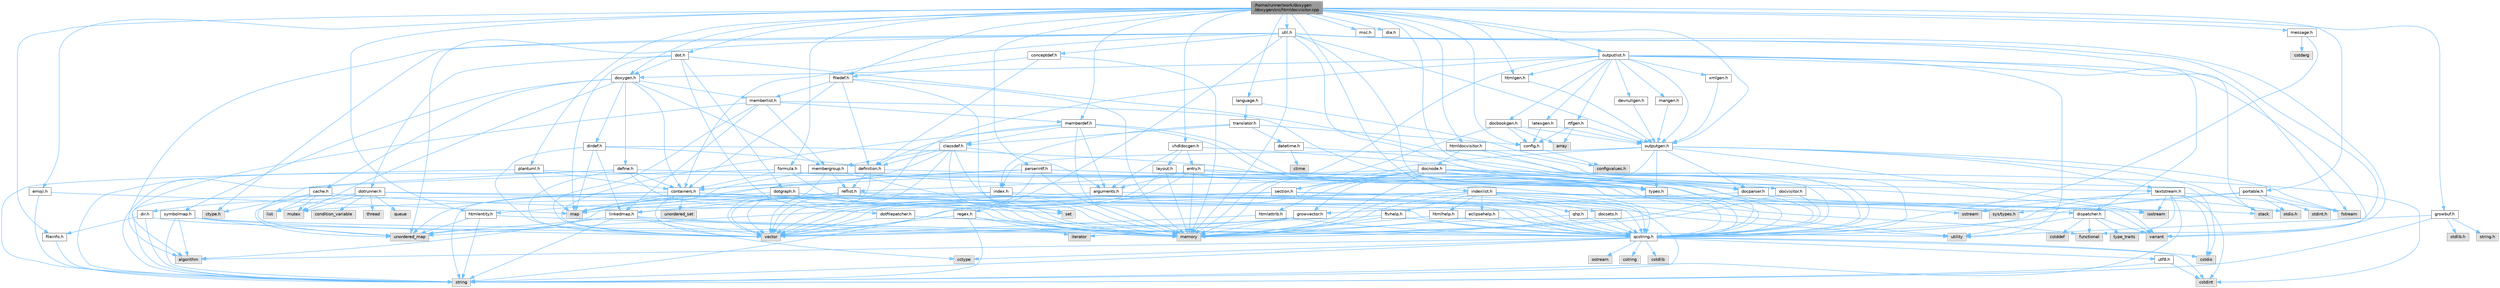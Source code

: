 digraph "/home/runner/work/doxygen/doxygen/src/htmldocvisitor.cpp"
{
 // INTERACTIVE_SVG=YES
 // LATEX_PDF_SIZE
  bgcolor="transparent";
  edge [fontname=Helvetica,fontsize=10,labelfontname=Helvetica,labelfontsize=10];
  node [fontname=Helvetica,fontsize=10,shape=box,height=0.2,width=0.4];
  Node1 [id="Node000001",label="/home/runner/work/doxygen\l/doxygen/src/htmldocvisitor.cpp",height=0.2,width=0.4,color="gray40", fillcolor="grey60", style="filled", fontcolor="black"];
  Node1 -> Node2 [id="edge1_Node000001_Node000002",color="steelblue1",style="solid"];
  Node2 [id="Node000002",label="htmldocvisitor.h",height=0.2,width=0.4,color="grey40", fillcolor="white", style="filled",URL="$d0/d71/htmldocvisitor_8h.html",tooltip=" "];
  Node2 -> Node3 [id="edge2_Node000002_Node000003",color="steelblue1",style="solid"];
  Node3 [id="Node000003",label="docvisitor.h",height=0.2,width=0.4,color="grey40", fillcolor="white", style="filled",URL="$d2/d3c/docvisitor_8h.html",tooltip=" "];
  Node3 -> Node4 [id="edge3_Node000003_Node000004",color="steelblue1",style="solid"];
  Node4 [id="Node000004",label="memory",height=0.2,width=0.4,color="grey60", fillcolor="#E0E0E0", style="filled"];
  Node3 -> Node5 [id="edge4_Node000003_Node000005",color="steelblue1",style="solid"];
  Node5 [id="Node000005",label="qcstring.h",height=0.2,width=0.4,color="grey40", fillcolor="white", style="filled",URL="$d7/d5c/qcstring_8h.html",tooltip=" "];
  Node5 -> Node6 [id="edge5_Node000005_Node000006",color="steelblue1",style="solid"];
  Node6 [id="Node000006",label="string",height=0.2,width=0.4,color="grey60", fillcolor="#E0E0E0", style="filled"];
  Node5 -> Node7 [id="edge6_Node000005_Node000007",color="steelblue1",style="solid"];
  Node7 [id="Node000007",label="algorithm",height=0.2,width=0.4,color="grey60", fillcolor="#E0E0E0", style="filled"];
  Node5 -> Node8 [id="edge7_Node000005_Node000008",color="steelblue1",style="solid"];
  Node8 [id="Node000008",label="cctype",height=0.2,width=0.4,color="grey60", fillcolor="#E0E0E0", style="filled"];
  Node5 -> Node9 [id="edge8_Node000005_Node000009",color="steelblue1",style="solid"];
  Node9 [id="Node000009",label="cstring",height=0.2,width=0.4,color="grey60", fillcolor="#E0E0E0", style="filled"];
  Node5 -> Node10 [id="edge9_Node000005_Node000010",color="steelblue1",style="solid"];
  Node10 [id="Node000010",label="cstdio",height=0.2,width=0.4,color="grey60", fillcolor="#E0E0E0", style="filled"];
  Node5 -> Node11 [id="edge10_Node000005_Node000011",color="steelblue1",style="solid"];
  Node11 [id="Node000011",label="cstdlib",height=0.2,width=0.4,color="grey60", fillcolor="#E0E0E0", style="filled"];
  Node5 -> Node12 [id="edge11_Node000005_Node000012",color="steelblue1",style="solid"];
  Node12 [id="Node000012",label="cstdint",height=0.2,width=0.4,color="grey60", fillcolor="#E0E0E0", style="filled"];
  Node5 -> Node13 [id="edge12_Node000005_Node000013",color="steelblue1",style="solid"];
  Node13 [id="Node000013",label="ostream",height=0.2,width=0.4,color="grey60", fillcolor="#E0E0E0", style="filled"];
  Node5 -> Node14 [id="edge13_Node000005_Node000014",color="steelblue1",style="solid"];
  Node14 [id="Node000014",label="utf8.h",height=0.2,width=0.4,color="grey40", fillcolor="white", style="filled",URL="$db/d7c/utf8_8h.html",tooltip="Various UTF8 related helper functions."];
  Node14 -> Node12 [id="edge14_Node000014_Node000012",color="steelblue1",style="solid"];
  Node14 -> Node6 [id="edge15_Node000014_Node000006",color="steelblue1",style="solid"];
  Node2 -> Node15 [id="edge16_Node000002_Node000015",color="steelblue1",style="solid"];
  Node15 [id="Node000015",label="docnode.h",height=0.2,width=0.4,color="grey40", fillcolor="white", style="filled",URL="$de/d2b/docnode_8h.html",tooltip=" "];
  Node15 -> Node10 [id="edge17_Node000015_Node000010",color="steelblue1",style="solid"];
  Node15 -> Node12 [id="edge18_Node000015_Node000012",color="steelblue1",style="solid"];
  Node15 -> Node16 [id="edge19_Node000015_Node000016",color="steelblue1",style="solid"];
  Node16 [id="Node000016",label="vector",height=0.2,width=0.4,color="grey60", fillcolor="#E0E0E0", style="filled"];
  Node15 -> Node4 [id="edge20_Node000015_Node000004",color="steelblue1",style="solid"];
  Node15 -> Node17 [id="edge21_Node000015_Node000017",color="steelblue1",style="solid"];
  Node17 [id="Node000017",label="variant",height=0.2,width=0.4,color="grey60", fillcolor="#E0E0E0", style="filled"];
  Node15 -> Node5 [id="edge22_Node000015_Node000005",color="steelblue1",style="solid"];
  Node15 -> Node3 [id="edge23_Node000015_Node000003",color="steelblue1",style="solid"];
  Node15 -> Node18 [id="edge24_Node000015_Node000018",color="steelblue1",style="solid"];
  Node18 [id="Node000018",label="docparser.h",height=0.2,width=0.4,color="grey40", fillcolor="white", style="filled",URL="$de/d9c/docparser_8h.html",tooltip=" "];
  Node18 -> Node19 [id="edge25_Node000018_Node000019",color="steelblue1",style="solid"];
  Node19 [id="Node000019",label="stdio.h",height=0.2,width=0.4,color="grey60", fillcolor="#E0E0E0", style="filled"];
  Node18 -> Node4 [id="edge26_Node000018_Node000004",color="steelblue1",style="solid"];
  Node18 -> Node5 [id="edge27_Node000018_Node000005",color="steelblue1",style="solid"];
  Node18 -> Node20 [id="edge28_Node000018_Node000020",color="steelblue1",style="solid"];
  Node20 [id="Node000020",label="growvector.h",height=0.2,width=0.4,color="grey40", fillcolor="white", style="filled",URL="$d7/d50/growvector_8h.html",tooltip=" "];
  Node20 -> Node16 [id="edge29_Node000020_Node000016",color="steelblue1",style="solid"];
  Node20 -> Node4 [id="edge30_Node000020_Node000004",color="steelblue1",style="solid"];
  Node20 -> Node21 [id="edge31_Node000020_Node000021",color="steelblue1",style="solid"];
  Node21 [id="Node000021",label="iterator",height=0.2,width=0.4,color="grey60", fillcolor="#E0E0E0", style="filled"];
  Node15 -> Node22 [id="edge32_Node000015_Node000022",color="steelblue1",style="solid"];
  Node22 [id="Node000022",label="htmlattrib.h",height=0.2,width=0.4,color="grey40", fillcolor="white", style="filled",URL="$d0/d73/htmlattrib_8h.html",tooltip=" "];
  Node22 -> Node16 [id="edge33_Node000022_Node000016",color="steelblue1",style="solid"];
  Node22 -> Node5 [id="edge34_Node000022_Node000005",color="steelblue1",style="solid"];
  Node15 -> Node23 [id="edge35_Node000015_Node000023",color="steelblue1",style="solid"];
  Node23 [id="Node000023",label="htmlentity.h",height=0.2,width=0.4,color="grey40", fillcolor="white", style="filled",URL="$db/dc6/htmlentity_8h.html",tooltip=" "];
  Node23 -> Node24 [id="edge36_Node000023_Node000024",color="steelblue1",style="solid"];
  Node24 [id="Node000024",label="unordered_map",height=0.2,width=0.4,color="grey60", fillcolor="#E0E0E0", style="filled"];
  Node23 -> Node6 [id="edge37_Node000023_Node000006",color="steelblue1",style="solid"];
  Node23 -> Node5 [id="edge38_Node000023_Node000005",color="steelblue1",style="solid"];
  Node15 -> Node20 [id="edge39_Node000015_Node000020",color="steelblue1",style="solid"];
  Node15 -> Node25 [id="edge40_Node000015_Node000025",color="steelblue1",style="solid"];
  Node25 [id="Node000025",label="section.h",height=0.2,width=0.4,color="grey40", fillcolor="white", style="filled",URL="$d1/d2a/section_8h.html",tooltip=" "];
  Node25 -> Node6 [id="edge41_Node000025_Node000006",color="steelblue1",style="solid"];
  Node25 -> Node24 [id="edge42_Node000025_Node000024",color="steelblue1",style="solid"];
  Node25 -> Node5 [id="edge43_Node000025_Node000005",color="steelblue1",style="solid"];
  Node25 -> Node26 [id="edge44_Node000025_Node000026",color="steelblue1",style="solid"];
  Node26 [id="Node000026",label="linkedmap.h",height=0.2,width=0.4,color="grey40", fillcolor="white", style="filled",URL="$da/de1/linkedmap_8h.html",tooltip=" "];
  Node26 -> Node24 [id="edge45_Node000026_Node000024",color="steelblue1",style="solid"];
  Node26 -> Node16 [id="edge46_Node000026_Node000016",color="steelblue1",style="solid"];
  Node26 -> Node4 [id="edge47_Node000026_Node000004",color="steelblue1",style="solid"];
  Node26 -> Node6 [id="edge48_Node000026_Node000006",color="steelblue1",style="solid"];
  Node26 -> Node7 [id="edge49_Node000026_Node000007",color="steelblue1",style="solid"];
  Node26 -> Node8 [id="edge50_Node000026_Node000008",color="steelblue1",style="solid"];
  Node26 -> Node5 [id="edge51_Node000026_Node000005",color="steelblue1",style="solid"];
  Node2 -> Node5 [id="edge52_Node000002_Node000005",color="steelblue1",style="solid"];
  Node1 -> Node18 [id="edge53_Node000001_Node000018",color="steelblue1",style="solid"];
  Node1 -> Node27 [id="edge54_Node000001_Node000027",color="steelblue1",style="solid"];
  Node27 [id="Node000027",label="language.h",height=0.2,width=0.4,color="grey40", fillcolor="white", style="filled",URL="$d8/dce/language_8h.html",tooltip=" "];
  Node27 -> Node28 [id="edge55_Node000027_Node000028",color="steelblue1",style="solid"];
  Node28 [id="Node000028",label="translator.h",height=0.2,width=0.4,color="grey40", fillcolor="white", style="filled",URL="$d9/df1/translator_8h.html",tooltip=" "];
  Node28 -> Node29 [id="edge56_Node000028_Node000029",color="steelblue1",style="solid"];
  Node29 [id="Node000029",label="classdef.h",height=0.2,width=0.4,color="grey40", fillcolor="white", style="filled",URL="$d1/da6/classdef_8h.html",tooltip=" "];
  Node29 -> Node4 [id="edge57_Node000029_Node000004",color="steelblue1",style="solid"];
  Node29 -> Node16 [id="edge58_Node000029_Node000016",color="steelblue1",style="solid"];
  Node29 -> Node30 [id="edge59_Node000029_Node000030",color="steelblue1",style="solid"];
  Node30 [id="Node000030",label="set",height=0.2,width=0.4,color="grey60", fillcolor="#E0E0E0", style="filled"];
  Node29 -> Node31 [id="edge60_Node000029_Node000031",color="steelblue1",style="solid"];
  Node31 [id="Node000031",label="containers.h",height=0.2,width=0.4,color="grey40", fillcolor="white", style="filled",URL="$d5/d75/containers_8h.html",tooltip=" "];
  Node31 -> Node16 [id="edge61_Node000031_Node000016",color="steelblue1",style="solid"];
  Node31 -> Node6 [id="edge62_Node000031_Node000006",color="steelblue1",style="solid"];
  Node31 -> Node30 [id="edge63_Node000031_Node000030",color="steelblue1",style="solid"];
  Node31 -> Node32 [id="edge64_Node000031_Node000032",color="steelblue1",style="solid"];
  Node32 [id="Node000032",label="map",height=0.2,width=0.4,color="grey60", fillcolor="#E0E0E0", style="filled"];
  Node31 -> Node33 [id="edge65_Node000031_Node000033",color="steelblue1",style="solid"];
  Node33 [id="Node000033",label="unordered_set",height=0.2,width=0.4,color="grey60", fillcolor="#E0E0E0", style="filled"];
  Node31 -> Node24 [id="edge66_Node000031_Node000024",color="steelblue1",style="solid"];
  Node31 -> Node34 [id="edge67_Node000031_Node000034",color="steelblue1",style="solid"];
  Node34 [id="Node000034",label="stack",height=0.2,width=0.4,color="grey60", fillcolor="#E0E0E0", style="filled"];
  Node29 -> Node35 [id="edge68_Node000029_Node000035",color="steelblue1",style="solid"];
  Node35 [id="Node000035",label="definition.h",height=0.2,width=0.4,color="grey40", fillcolor="white", style="filled",URL="$df/da1/definition_8h.html",tooltip=" "];
  Node35 -> Node16 [id="edge69_Node000035_Node000016",color="steelblue1",style="solid"];
  Node35 -> Node36 [id="edge70_Node000035_Node000036",color="steelblue1",style="solid"];
  Node36 [id="Node000036",label="types.h",height=0.2,width=0.4,color="grey40", fillcolor="white", style="filled",URL="$d9/d49/types_8h.html",tooltip="This file contains a number of basic enums and types."];
  Node36 -> Node5 [id="edge71_Node000036_Node000005",color="steelblue1",style="solid"];
  Node35 -> Node37 [id="edge72_Node000035_Node000037",color="steelblue1",style="solid"];
  Node37 [id="Node000037",label="reflist.h",height=0.2,width=0.4,color="grey40", fillcolor="white", style="filled",URL="$d1/d02/reflist_8h.html",tooltip=" "];
  Node37 -> Node16 [id="edge73_Node000037_Node000016",color="steelblue1",style="solid"];
  Node37 -> Node24 [id="edge74_Node000037_Node000024",color="steelblue1",style="solid"];
  Node37 -> Node4 [id="edge75_Node000037_Node000004",color="steelblue1",style="solid"];
  Node37 -> Node5 [id="edge76_Node000037_Node000005",color="steelblue1",style="solid"];
  Node37 -> Node26 [id="edge77_Node000037_Node000026",color="steelblue1",style="solid"];
  Node29 -> Node38 [id="edge78_Node000029_Node000038",color="steelblue1",style="solid"];
  Node38 [id="Node000038",label="arguments.h",height=0.2,width=0.4,color="grey40", fillcolor="white", style="filled",URL="$df/d9b/arguments_8h.html",tooltip=" "];
  Node38 -> Node16 [id="edge79_Node000038_Node000016",color="steelblue1",style="solid"];
  Node38 -> Node5 [id="edge80_Node000038_Node000005",color="steelblue1",style="solid"];
  Node29 -> Node39 [id="edge81_Node000029_Node000039",color="steelblue1",style="solid"];
  Node39 [id="Node000039",label="membergroup.h",height=0.2,width=0.4,color="grey40", fillcolor="white", style="filled",URL="$d9/d11/membergroup_8h.html",tooltip=" "];
  Node39 -> Node16 [id="edge82_Node000039_Node000016",color="steelblue1",style="solid"];
  Node39 -> Node32 [id="edge83_Node000039_Node000032",color="steelblue1",style="solid"];
  Node39 -> Node4 [id="edge84_Node000039_Node000004",color="steelblue1",style="solid"];
  Node39 -> Node36 [id="edge85_Node000039_Node000036",color="steelblue1",style="solid"];
  Node39 -> Node37 [id="edge86_Node000039_Node000037",color="steelblue1",style="solid"];
  Node28 -> Node40 [id="edge87_Node000028_Node000040",color="steelblue1",style="solid"];
  Node40 [id="Node000040",label="config.h",height=0.2,width=0.4,color="grey40", fillcolor="white", style="filled",URL="$db/d16/config_8h.html",tooltip=" "];
  Node40 -> Node41 [id="edge88_Node000040_Node000041",color="steelblue1",style="solid"];
  Node41 [id="Node000041",label="configvalues.h",height=0.2,width=0.4,color="grey60", fillcolor="#E0E0E0", style="filled"];
  Node28 -> Node42 [id="edge89_Node000028_Node000042",color="steelblue1",style="solid"];
  Node42 [id="Node000042",label="datetime.h",height=0.2,width=0.4,color="grey40", fillcolor="white", style="filled",URL="$de/d1b/datetime_8h.html",tooltip=" "];
  Node42 -> Node43 [id="edge90_Node000042_Node000043",color="steelblue1",style="solid"];
  Node43 [id="Node000043",label="ctime",height=0.2,width=0.4,color="grey60", fillcolor="#E0E0E0", style="filled"];
  Node42 -> Node5 [id="edge91_Node000042_Node000005",color="steelblue1",style="solid"];
  Node28 -> Node44 [id="edge92_Node000028_Node000044",color="steelblue1",style="solid"];
  Node44 [id="Node000044",label="index.h",height=0.2,width=0.4,color="grey40", fillcolor="white", style="filled",URL="$d1/db5/index_8h.html",tooltip=" "];
  Node44 -> Node4 [id="edge93_Node000044_Node000004",color="steelblue1",style="solid"];
  Node44 -> Node16 [id="edge94_Node000044_Node000016",color="steelblue1",style="solid"];
  Node44 -> Node32 [id="edge95_Node000044_Node000032",color="steelblue1",style="solid"];
  Node44 -> Node5 [id="edge96_Node000044_Node000005",color="steelblue1",style="solid"];
  Node27 -> Node41 [id="edge97_Node000027_Node000041",color="steelblue1",style="solid"];
  Node1 -> Node45 [id="edge98_Node000001_Node000045",color="steelblue1",style="solid"];
  Node45 [id="Node000045",label="doxygen.h",height=0.2,width=0.4,color="grey40", fillcolor="white", style="filled",URL="$d1/da1/doxygen_8h.html",tooltip=" "];
  Node45 -> Node46 [id="edge99_Node000045_Node000046",color="steelblue1",style="solid"];
  Node46 [id="Node000046",label="mutex",height=0.2,width=0.4,color="grey60", fillcolor="#E0E0E0", style="filled"];
  Node45 -> Node31 [id="edge100_Node000045_Node000031",color="steelblue1",style="solid"];
  Node45 -> Node39 [id="edge101_Node000045_Node000039",color="steelblue1",style="solid"];
  Node45 -> Node47 [id="edge102_Node000045_Node000047",color="steelblue1",style="solid"];
  Node47 [id="Node000047",label="dirdef.h",height=0.2,width=0.4,color="grey40", fillcolor="white", style="filled",URL="$d6/d15/dirdef_8h.html",tooltip=" "];
  Node47 -> Node16 [id="edge103_Node000047_Node000016",color="steelblue1",style="solid"];
  Node47 -> Node32 [id="edge104_Node000047_Node000032",color="steelblue1",style="solid"];
  Node47 -> Node5 [id="edge105_Node000047_Node000005",color="steelblue1",style="solid"];
  Node47 -> Node26 [id="edge106_Node000047_Node000026",color="steelblue1",style="solid"];
  Node47 -> Node35 [id="edge107_Node000047_Node000035",color="steelblue1",style="solid"];
  Node45 -> Node48 [id="edge108_Node000045_Node000048",color="steelblue1",style="solid"];
  Node48 [id="Node000048",label="memberlist.h",height=0.2,width=0.4,color="grey40", fillcolor="white", style="filled",URL="$dd/d78/memberlist_8h.html",tooltip=" "];
  Node48 -> Node16 [id="edge109_Node000048_Node000016",color="steelblue1",style="solid"];
  Node48 -> Node7 [id="edge110_Node000048_Node000007",color="steelblue1",style="solid"];
  Node48 -> Node49 [id="edge111_Node000048_Node000049",color="steelblue1",style="solid"];
  Node49 [id="Node000049",label="memberdef.h",height=0.2,width=0.4,color="grey40", fillcolor="white", style="filled",URL="$d4/d46/memberdef_8h.html",tooltip=" "];
  Node49 -> Node16 [id="edge112_Node000049_Node000016",color="steelblue1",style="solid"];
  Node49 -> Node4 [id="edge113_Node000049_Node000004",color="steelblue1",style="solid"];
  Node49 -> Node50 [id="edge114_Node000049_Node000050",color="steelblue1",style="solid"];
  Node50 [id="Node000050",label="sys/types.h",height=0.2,width=0.4,color="grey60", fillcolor="#E0E0E0", style="filled"];
  Node49 -> Node36 [id="edge115_Node000049_Node000036",color="steelblue1",style="solid"];
  Node49 -> Node35 [id="edge116_Node000049_Node000035",color="steelblue1",style="solid"];
  Node49 -> Node38 [id="edge117_Node000049_Node000038",color="steelblue1",style="solid"];
  Node49 -> Node29 [id="edge118_Node000049_Node000029",color="steelblue1",style="solid"];
  Node48 -> Node26 [id="edge119_Node000048_Node000026",color="steelblue1",style="solid"];
  Node48 -> Node36 [id="edge120_Node000048_Node000036",color="steelblue1",style="solid"];
  Node48 -> Node39 [id="edge121_Node000048_Node000039",color="steelblue1",style="solid"];
  Node45 -> Node51 [id="edge122_Node000045_Node000051",color="steelblue1",style="solid"];
  Node51 [id="Node000051",label="define.h",height=0.2,width=0.4,color="grey40", fillcolor="white", style="filled",URL="$df/d67/define_8h.html",tooltip=" "];
  Node51 -> Node16 [id="edge123_Node000051_Node000016",color="steelblue1",style="solid"];
  Node51 -> Node4 [id="edge124_Node000051_Node000004",color="steelblue1",style="solid"];
  Node51 -> Node6 [id="edge125_Node000051_Node000006",color="steelblue1",style="solid"];
  Node51 -> Node24 [id="edge126_Node000051_Node000024",color="steelblue1",style="solid"];
  Node51 -> Node5 [id="edge127_Node000051_Node000005",color="steelblue1",style="solid"];
  Node51 -> Node31 [id="edge128_Node000051_Node000031",color="steelblue1",style="solid"];
  Node45 -> Node52 [id="edge129_Node000045_Node000052",color="steelblue1",style="solid"];
  Node52 [id="Node000052",label="cache.h",height=0.2,width=0.4,color="grey40", fillcolor="white", style="filled",URL="$d3/d26/cache_8h.html",tooltip=" "];
  Node52 -> Node53 [id="edge130_Node000052_Node000053",color="steelblue1",style="solid"];
  Node53 [id="Node000053",label="list",height=0.2,width=0.4,color="grey60", fillcolor="#E0E0E0", style="filled"];
  Node52 -> Node24 [id="edge131_Node000052_Node000024",color="steelblue1",style="solid"];
  Node52 -> Node46 [id="edge132_Node000052_Node000046",color="steelblue1",style="solid"];
  Node52 -> Node54 [id="edge133_Node000052_Node000054",color="steelblue1",style="solid"];
  Node54 [id="Node000054",label="utility",height=0.2,width=0.4,color="grey60", fillcolor="#E0E0E0", style="filled"];
  Node52 -> Node55 [id="edge134_Node000052_Node000055",color="steelblue1",style="solid"];
  Node55 [id="Node000055",label="ctype.h",height=0.2,width=0.4,color="grey60", fillcolor="#E0E0E0", style="filled"];
  Node45 -> Node56 [id="edge135_Node000045_Node000056",color="steelblue1",style="solid"];
  Node56 [id="Node000056",label="symbolmap.h",height=0.2,width=0.4,color="grey40", fillcolor="white", style="filled",URL="$d7/ddd/symbolmap_8h.html",tooltip=" "];
  Node56 -> Node7 [id="edge136_Node000056_Node000007",color="steelblue1",style="solid"];
  Node56 -> Node24 [id="edge137_Node000056_Node000024",color="steelblue1",style="solid"];
  Node56 -> Node16 [id="edge138_Node000056_Node000016",color="steelblue1",style="solid"];
  Node56 -> Node6 [id="edge139_Node000056_Node000006",color="steelblue1",style="solid"];
  Node56 -> Node54 [id="edge140_Node000056_Node000054",color="steelblue1",style="solid"];
  Node1 -> Node57 [id="edge141_Node000001_Node000057",color="steelblue1",style="solid"];
  Node57 [id="Node000057",label="outputgen.h",height=0.2,width=0.4,color="grey40", fillcolor="white", style="filled",URL="$df/d06/outputgen_8h.html",tooltip=" "];
  Node57 -> Node4 [id="edge142_Node000057_Node000004",color="steelblue1",style="solid"];
  Node57 -> Node34 [id="edge143_Node000057_Node000034",color="steelblue1",style="solid"];
  Node57 -> Node58 [id="edge144_Node000057_Node000058",color="steelblue1",style="solid"];
  Node58 [id="Node000058",label="iostream",height=0.2,width=0.4,color="grey60", fillcolor="#E0E0E0", style="filled"];
  Node57 -> Node59 [id="edge145_Node000057_Node000059",color="steelblue1",style="solid"];
  Node59 [id="Node000059",label="fstream",height=0.2,width=0.4,color="grey60", fillcolor="#E0E0E0", style="filled"];
  Node57 -> Node36 [id="edge146_Node000057_Node000036",color="steelblue1",style="solid"];
  Node57 -> Node44 [id="edge147_Node000057_Node000044",color="steelblue1",style="solid"];
  Node57 -> Node25 [id="edge148_Node000057_Node000025",color="steelblue1",style="solid"];
  Node57 -> Node60 [id="edge149_Node000057_Node000060",color="steelblue1",style="solid"];
  Node60 [id="Node000060",label="textstream.h",height=0.2,width=0.4,color="grey40", fillcolor="white", style="filled",URL="$d4/d7d/textstream_8h.html",tooltip=" "];
  Node60 -> Node6 [id="edge150_Node000060_Node000006",color="steelblue1",style="solid"];
  Node60 -> Node58 [id="edge151_Node000060_Node000058",color="steelblue1",style="solid"];
  Node60 -> Node61 [id="edge152_Node000060_Node000061",color="steelblue1",style="solid"];
  Node61 [id="Node000061",label="sstream",height=0.2,width=0.4,color="grey60", fillcolor="#E0E0E0", style="filled"];
  Node60 -> Node12 [id="edge153_Node000060_Node000012",color="steelblue1",style="solid"];
  Node60 -> Node10 [id="edge154_Node000060_Node000010",color="steelblue1",style="solid"];
  Node60 -> Node59 [id="edge155_Node000060_Node000059",color="steelblue1",style="solid"];
  Node60 -> Node62 [id="edge156_Node000060_Node000062",color="steelblue1",style="solid"];
  Node62 [id="Node000062",label="type_traits",height=0.2,width=0.4,color="grey60", fillcolor="#E0E0E0", style="filled"];
  Node60 -> Node5 [id="edge157_Node000060_Node000005",color="steelblue1",style="solid"];
  Node57 -> Node18 [id="edge158_Node000057_Node000018",color="steelblue1",style="solid"];
  Node1 -> Node63 [id="edge159_Node000001_Node000063",color="steelblue1",style="solid"];
  Node63 [id="Node000063",label="outputlist.h",height=0.2,width=0.4,color="grey40", fillcolor="white", style="filled",URL="$d2/db9/outputlist_8h.html",tooltip=" "];
  Node63 -> Node54 [id="edge160_Node000063_Node000054",color="steelblue1",style="solid"];
  Node63 -> Node16 [id="edge161_Node000063_Node000016",color="steelblue1",style="solid"];
  Node63 -> Node4 [id="edge162_Node000063_Node000004",color="steelblue1",style="solid"];
  Node63 -> Node17 [id="edge163_Node000063_Node000017",color="steelblue1",style="solid"];
  Node63 -> Node34 [id="edge164_Node000063_Node000034",color="steelblue1",style="solid"];
  Node63 -> Node57 [id="edge165_Node000063_Node000057",color="steelblue1",style="solid"];
  Node63 -> Node45 [id="edge166_Node000063_Node000045",color="steelblue1",style="solid"];
  Node63 -> Node64 [id="edge167_Node000063_Node000064",color="steelblue1",style="solid"];
  Node64 [id="Node000064",label="dispatcher.h",height=0.2,width=0.4,color="grey40", fillcolor="white", style="filled",URL="$da/d73/dispatcher_8h.html",tooltip=" "];
  Node64 -> Node65 [id="edge168_Node000064_Node000065",color="steelblue1",style="solid"];
  Node65 [id="Node000065",label="cstddef",height=0.2,width=0.4,color="grey60", fillcolor="#E0E0E0", style="filled"];
  Node64 -> Node54 [id="edge169_Node000064_Node000054",color="steelblue1",style="solid"];
  Node64 -> Node66 [id="edge170_Node000064_Node000066",color="steelblue1",style="solid"];
  Node66 [id="Node000066",label="functional",height=0.2,width=0.4,color="grey60", fillcolor="#E0E0E0", style="filled"];
  Node64 -> Node17 [id="edge171_Node000064_Node000017",color="steelblue1",style="solid"];
  Node64 -> Node62 [id="edge172_Node000064_Node000062",color="steelblue1",style="solid"];
  Node63 -> Node67 [id="edge173_Node000063_Node000067",color="steelblue1",style="solid"];
  Node67 [id="Node000067",label="htmlgen.h",height=0.2,width=0.4,color="grey40", fillcolor="white", style="filled",URL="$d8/d56/htmlgen_8h.html",tooltip=" "];
  Node67 -> Node57 [id="edge174_Node000067_Node000057",color="steelblue1",style="solid"];
  Node63 -> Node68 [id="edge175_Node000063_Node000068",color="steelblue1",style="solid"];
  Node68 [id="Node000068",label="latexgen.h",height=0.2,width=0.4,color="grey40", fillcolor="white", style="filled",URL="$d6/d9c/latexgen_8h.html",tooltip=" "];
  Node68 -> Node40 [id="edge176_Node000068_Node000040",color="steelblue1",style="solid"];
  Node68 -> Node57 [id="edge177_Node000068_Node000057",color="steelblue1",style="solid"];
  Node63 -> Node69 [id="edge178_Node000063_Node000069",color="steelblue1",style="solid"];
  Node69 [id="Node000069",label="rtfgen.h",height=0.2,width=0.4,color="grey40", fillcolor="white", style="filled",URL="$d4/daa/rtfgen_8h.html",tooltip=" "];
  Node69 -> Node70 [id="edge179_Node000069_Node000070",color="steelblue1",style="solid"];
  Node70 [id="Node000070",label="array",height=0.2,width=0.4,color="grey60", fillcolor="#E0E0E0", style="filled"];
  Node69 -> Node40 [id="edge180_Node000069_Node000040",color="steelblue1",style="solid"];
  Node69 -> Node57 [id="edge181_Node000069_Node000057",color="steelblue1",style="solid"];
  Node63 -> Node71 [id="edge182_Node000063_Node000071",color="steelblue1",style="solid"];
  Node71 [id="Node000071",label="mangen.h",height=0.2,width=0.4,color="grey40", fillcolor="white", style="filled",URL="$da/dc0/mangen_8h.html",tooltip=" "];
  Node71 -> Node57 [id="edge183_Node000071_Node000057",color="steelblue1",style="solid"];
  Node63 -> Node72 [id="edge184_Node000063_Node000072",color="steelblue1",style="solid"];
  Node72 [id="Node000072",label="docbookgen.h",height=0.2,width=0.4,color="grey40", fillcolor="white", style="filled",URL="$de/dea/docbookgen_8h.html",tooltip=" "];
  Node72 -> Node4 [id="edge185_Node000072_Node000004",color="steelblue1",style="solid"];
  Node72 -> Node70 [id="edge186_Node000072_Node000070",color="steelblue1",style="solid"];
  Node72 -> Node40 [id="edge187_Node000072_Node000040",color="steelblue1",style="solid"];
  Node72 -> Node57 [id="edge188_Node000072_Node000057",color="steelblue1",style="solid"];
  Node63 -> Node73 [id="edge189_Node000063_Node000073",color="steelblue1",style="solid"];
  Node73 [id="Node000073",label="xmlgen.h",height=0.2,width=0.4,color="grey40", fillcolor="white", style="filled",URL="$d9/d67/xmlgen_8h.html",tooltip=" "];
  Node73 -> Node57 [id="edge190_Node000073_Node000057",color="steelblue1",style="solid"];
  Node63 -> Node74 [id="edge191_Node000063_Node000074",color="steelblue1",style="solid"];
  Node74 [id="Node000074",label="devnullgen.h",height=0.2,width=0.4,color="grey40", fillcolor="white", style="filled",URL="$d8/de5/devnullgen_8h.html",tooltip=" "];
  Node74 -> Node57 [id="edge192_Node000074_Node000057",color="steelblue1",style="solid"];
  Node1 -> Node75 [id="edge193_Node000001_Node000075",color="steelblue1",style="solid"];
  Node75 [id="Node000075",label="dot.h",height=0.2,width=0.4,color="grey40", fillcolor="white", style="filled",URL="$d6/d4a/dot_8h.html",tooltip=" "];
  Node75 -> Node32 [id="edge194_Node000075_Node000032",color="steelblue1",style="solid"];
  Node75 -> Node5 [id="edge195_Node000075_Node000005",color="steelblue1",style="solid"];
  Node75 -> Node76 [id="edge196_Node000075_Node000076",color="steelblue1",style="solid"];
  Node76 [id="Node000076",label="dotgraph.h",height=0.2,width=0.4,color="grey40", fillcolor="white", style="filled",URL="$d0/daa/dotgraph_8h.html",tooltip=" "];
  Node76 -> Node58 [id="edge197_Node000076_Node000058",color="steelblue1",style="solid"];
  Node76 -> Node32 [id="edge198_Node000076_Node000032",color="steelblue1",style="solid"];
  Node76 -> Node5 [id="edge199_Node000076_Node000005",color="steelblue1",style="solid"];
  Node76 -> Node77 [id="edge200_Node000076_Node000077",color="steelblue1",style="solid"];
  Node77 [id="Node000077",label="dir.h",height=0.2,width=0.4,color="grey40", fillcolor="white", style="filled",URL="$df/d9c/dir_8h.html",tooltip=" "];
  Node77 -> Node6 [id="edge201_Node000077_Node000006",color="steelblue1",style="solid"];
  Node77 -> Node4 [id="edge202_Node000077_Node000004",color="steelblue1",style="solid"];
  Node77 -> Node78 [id="edge203_Node000077_Node000078",color="steelblue1",style="solid"];
  Node78 [id="Node000078",label="fileinfo.h",height=0.2,width=0.4,color="grey40", fillcolor="white", style="filled",URL="$df/d45/fileinfo_8h.html",tooltip=" "];
  Node78 -> Node6 [id="edge204_Node000078_Node000006",color="steelblue1",style="solid"];
  Node75 -> Node79 [id="edge205_Node000075_Node000079",color="steelblue1",style="solid"];
  Node79 [id="Node000079",label="dotfilepatcher.h",height=0.2,width=0.4,color="grey40", fillcolor="white", style="filled",URL="$d3/d38/dotfilepatcher_8h.html",tooltip=" "];
  Node79 -> Node16 [id="edge206_Node000079_Node000016",color="steelblue1",style="solid"];
  Node79 -> Node5 [id="edge207_Node000079_Node000005",color="steelblue1",style="solid"];
  Node75 -> Node80 [id="edge208_Node000075_Node000080",color="steelblue1",style="solid"];
  Node80 [id="Node000080",label="dotrunner.h",height=0.2,width=0.4,color="grey40", fillcolor="white", style="filled",URL="$d2/dd1/dotrunner_8h.html",tooltip=" "];
  Node80 -> Node6 [id="edge209_Node000080_Node000006",color="steelblue1",style="solid"];
  Node80 -> Node81 [id="edge210_Node000080_Node000081",color="steelblue1",style="solid"];
  Node81 [id="Node000081",label="thread",height=0.2,width=0.4,color="grey60", fillcolor="#E0E0E0", style="filled"];
  Node80 -> Node53 [id="edge211_Node000080_Node000053",color="steelblue1",style="solid"];
  Node80 -> Node82 [id="edge212_Node000080_Node000082",color="steelblue1",style="solid"];
  Node82 [id="Node000082",label="queue",height=0.2,width=0.4,color="grey60", fillcolor="#E0E0E0", style="filled"];
  Node80 -> Node46 [id="edge213_Node000080_Node000046",color="steelblue1",style="solid"];
  Node80 -> Node83 [id="edge214_Node000080_Node000083",color="steelblue1",style="solid"];
  Node83 [id="Node000083",label="condition_variable",height=0.2,width=0.4,color="grey60", fillcolor="#E0E0E0", style="filled"];
  Node80 -> Node4 [id="edge215_Node000080_Node000004",color="steelblue1",style="solid"];
  Node80 -> Node5 [id="edge216_Node000080_Node000005",color="steelblue1",style="solid"];
  Node75 -> Node45 [id="edge217_Node000075_Node000045",color="steelblue1",style="solid"];
  Node1 -> Node84 [id="edge218_Node000001_Node000084",color="steelblue1",style="solid"];
  Node84 [id="Node000084",label="message.h",height=0.2,width=0.4,color="grey40", fillcolor="white", style="filled",URL="$d2/d0d/message_8h.html",tooltip=" "];
  Node84 -> Node85 [id="edge219_Node000084_Node000085",color="steelblue1",style="solid"];
  Node85 [id="Node000085",label="cstdarg",height=0.2,width=0.4,color="grey60", fillcolor="#E0E0E0", style="filled"];
  Node84 -> Node5 [id="edge220_Node000084_Node000005",color="steelblue1",style="solid"];
  Node1 -> Node40 [id="edge221_Node000001_Node000040",color="steelblue1",style="solid"];
  Node1 -> Node67 [id="edge222_Node000001_Node000067",color="steelblue1",style="solid"];
  Node1 -> Node86 [id="edge223_Node000001_Node000086",color="steelblue1",style="solid"];
  Node86 [id="Node000086",label="parserintf.h",height=0.2,width=0.4,color="grey40", fillcolor="white", style="filled",URL="$da/d55/parserintf_8h.html",tooltip=" "];
  Node86 -> Node66 [id="edge224_Node000086_Node000066",color="steelblue1",style="solid"];
  Node86 -> Node4 [id="edge225_Node000086_Node000004",color="steelblue1",style="solid"];
  Node86 -> Node32 [id="edge226_Node000086_Node000032",color="steelblue1",style="solid"];
  Node86 -> Node6 [id="edge227_Node000086_Node000006",color="steelblue1",style="solid"];
  Node86 -> Node36 [id="edge228_Node000086_Node000036",color="steelblue1",style="solid"];
  Node86 -> Node31 [id="edge229_Node000086_Node000031",color="steelblue1",style="solid"];
  Node1 -> Node87 [id="edge230_Node000001_Node000087",color="steelblue1",style="solid"];
  Node87 [id="Node000087",label="msc.h",height=0.2,width=0.4,color="grey40", fillcolor="white", style="filled",URL="$dc/d66/msc_8h.html",tooltip=" "];
  Node1 -> Node88 [id="edge231_Node000001_Node000088",color="steelblue1",style="solid"];
  Node88 [id="Node000088",label="dia.h",height=0.2,width=0.4,color="grey40", fillcolor="white", style="filled",URL="$da/d49/dia_8h.html",tooltip=" "];
  Node1 -> Node89 [id="edge232_Node000001_Node000089",color="steelblue1",style="solid"];
  Node89 [id="Node000089",label="util.h",height=0.2,width=0.4,color="grey40", fillcolor="white", style="filled",URL="$d8/d3c/util_8h.html",tooltip="A bunch of utility functions."];
  Node89 -> Node4 [id="edge233_Node000089_Node000004",color="steelblue1",style="solid"];
  Node89 -> Node24 [id="edge234_Node000089_Node000024",color="steelblue1",style="solid"];
  Node89 -> Node7 [id="edge235_Node000089_Node000007",color="steelblue1",style="solid"];
  Node89 -> Node66 [id="edge236_Node000089_Node000066",color="steelblue1",style="solid"];
  Node89 -> Node59 [id="edge237_Node000089_Node000059",color="steelblue1",style="solid"];
  Node89 -> Node17 [id="edge238_Node000089_Node000017",color="steelblue1",style="solid"];
  Node89 -> Node55 [id="edge239_Node000089_Node000055",color="steelblue1",style="solid"];
  Node89 -> Node36 [id="edge240_Node000089_Node000036",color="steelblue1",style="solid"];
  Node89 -> Node18 [id="edge241_Node000089_Node000018",color="steelblue1",style="solid"];
  Node89 -> Node31 [id="edge242_Node000089_Node000031",color="steelblue1",style="solid"];
  Node89 -> Node57 [id="edge243_Node000089_Node000057",color="steelblue1",style="solid"];
  Node89 -> Node90 [id="edge244_Node000089_Node000090",color="steelblue1",style="solid"];
  Node90 [id="Node000090",label="regex.h",height=0.2,width=0.4,color="grey40", fillcolor="white", style="filled",URL="$d1/d21/regex_8h.html",tooltip=" "];
  Node90 -> Node4 [id="edge245_Node000090_Node000004",color="steelblue1",style="solid"];
  Node90 -> Node6 [id="edge246_Node000090_Node000006",color="steelblue1",style="solid"];
  Node90 -> Node16 [id="edge247_Node000090_Node000016",color="steelblue1",style="solid"];
  Node90 -> Node21 [id="edge248_Node000090_Node000021",color="steelblue1",style="solid"];
  Node89 -> Node91 [id="edge249_Node000089_Node000091",color="steelblue1",style="solid"];
  Node91 [id="Node000091",label="conceptdef.h",height=0.2,width=0.4,color="grey40", fillcolor="white", style="filled",URL="$da/df1/conceptdef_8h.html",tooltip=" "];
  Node91 -> Node4 [id="edge250_Node000091_Node000004",color="steelblue1",style="solid"];
  Node91 -> Node35 [id="edge251_Node000091_Node000035",color="steelblue1",style="solid"];
  Node91 -> Node92 [id="edge252_Node000091_Node000092",color="steelblue1",style="solid"];
  Node92 [id="Node000092",label="filedef.h",height=0.2,width=0.4,color="grey40", fillcolor="white", style="filled",URL="$d4/d3a/filedef_8h.html",tooltip=" "];
  Node92 -> Node4 [id="edge253_Node000092_Node000004",color="steelblue1",style="solid"];
  Node92 -> Node30 [id="edge254_Node000092_Node000030",color="steelblue1",style="solid"];
  Node92 -> Node35 [id="edge255_Node000092_Node000035",color="steelblue1",style="solid"];
  Node92 -> Node48 [id="edge256_Node000092_Node000048",color="steelblue1",style="solid"];
  Node92 -> Node31 [id="edge257_Node000092_Node000031",color="steelblue1",style="solid"];
  Node1 -> Node93 [id="edge258_Node000001_Node000093",color="steelblue1",style="solid"];
  Node93 [id="Node000093",label="vhdldocgen.h",height=0.2,width=0.4,color="grey40", fillcolor="white", style="filled",URL="$dd/dec/vhdldocgen_8h.html",tooltip=" "];
  Node93 -> Node5 [id="edge259_Node000093_Node000005",color="steelblue1",style="solid"];
  Node93 -> Node94 [id="edge260_Node000093_Node000094",color="steelblue1",style="solid"];
  Node94 [id="Node000094",label="layout.h",height=0.2,width=0.4,color="grey40", fillcolor="white", style="filled",URL="$db/d51/layout_8h.html",tooltip=" "];
  Node94 -> Node4 [id="edge261_Node000094_Node000004",color="steelblue1",style="solid"];
  Node94 -> Node16 [id="edge262_Node000094_Node000016",color="steelblue1",style="solid"];
  Node94 -> Node36 [id="edge263_Node000094_Node000036",color="steelblue1",style="solid"];
  Node93 -> Node38 [id="edge264_Node000093_Node000038",color="steelblue1",style="solid"];
  Node93 -> Node95 [id="edge265_Node000093_Node000095",color="steelblue1",style="solid"];
  Node95 [id="Node000095",label="entry.h",height=0.2,width=0.4,color="grey40", fillcolor="white", style="filled",URL="$d1/dc6/entry_8h.html",tooltip=" "];
  Node95 -> Node16 [id="edge266_Node000095_Node000016",color="steelblue1",style="solid"];
  Node95 -> Node4 [id="edge267_Node000095_Node000004",color="steelblue1",style="solid"];
  Node95 -> Node61 [id="edge268_Node000095_Node000061",color="steelblue1",style="solid"];
  Node95 -> Node36 [id="edge269_Node000095_Node000036",color="steelblue1",style="solid"];
  Node95 -> Node38 [id="edge270_Node000095_Node000038",color="steelblue1",style="solid"];
  Node95 -> Node37 [id="edge271_Node000095_Node000037",color="steelblue1",style="solid"];
  Node95 -> Node60 [id="edge272_Node000095_Node000060",color="steelblue1",style="solid"];
  Node1 -> Node92 [id="edge273_Node000001_Node000092",color="steelblue1",style="solid"];
  Node1 -> Node49 [id="edge274_Node000001_Node000049",color="steelblue1",style="solid"];
  Node1 -> Node23 [id="edge275_Node000001_Node000023",color="steelblue1",style="solid"];
  Node1 -> Node96 [id="edge276_Node000001_Node000096",color="steelblue1",style="solid"];
  Node96 [id="Node000096",label="emoji.h",height=0.2,width=0.4,color="grey40", fillcolor="white", style="filled",URL="$d6/dd3/emoji_8h.html",tooltip=" "];
  Node96 -> Node32 [id="edge277_Node000096_Node000032",color="steelblue1",style="solid"];
  Node96 -> Node6 [id="edge278_Node000096_Node000006",color="steelblue1",style="solid"];
  Node1 -> Node97 [id="edge279_Node000001_Node000097",color="steelblue1",style="solid"];
  Node97 [id="Node000097",label="plantuml.h",height=0.2,width=0.4,color="grey40", fillcolor="white", style="filled",URL="$d3/dde/plantuml_8h.html",tooltip=" "];
  Node97 -> Node32 [id="edge280_Node000097_Node000032",color="steelblue1",style="solid"];
  Node97 -> Node6 [id="edge281_Node000097_Node000006",color="steelblue1",style="solid"];
  Node97 -> Node31 [id="edge282_Node000097_Node000031",color="steelblue1",style="solid"];
  Node97 -> Node5 [id="edge283_Node000097_Node000005",color="steelblue1",style="solid"];
  Node1 -> Node98 [id="edge284_Node000001_Node000098",color="steelblue1",style="solid"];
  Node98 [id="Node000098",label="formula.h",height=0.2,width=0.4,color="grey40", fillcolor="white", style="filled",URL="$d3/d9a/formula_8h.html",tooltip=" "];
  Node98 -> Node4 [id="edge285_Node000098_Node000004",color="steelblue1",style="solid"];
  Node98 -> Node6 [id="edge286_Node000098_Node000006",color="steelblue1",style="solid"];
  Node98 -> Node5 [id="edge287_Node000098_Node000005",color="steelblue1",style="solid"];
  Node98 -> Node31 [id="edge288_Node000098_Node000031",color="steelblue1",style="solid"];
  Node1 -> Node78 [id="edge289_Node000001_Node000078",color="steelblue1",style="solid"];
  Node1 -> Node99 [id="edge290_Node000001_Node000099",color="steelblue1",style="solid"];
  Node99 [id="Node000099",label="indexlist.h",height=0.2,width=0.4,color="grey40", fillcolor="white", style="filled",URL="$d5/d61/indexlist_8h.html",tooltip=" "];
  Node99 -> Node54 [id="edge291_Node000099_Node000054",color="steelblue1",style="solid"];
  Node99 -> Node16 [id="edge292_Node000099_Node000016",color="steelblue1",style="solid"];
  Node99 -> Node4 [id="edge293_Node000099_Node000004",color="steelblue1",style="solid"];
  Node99 -> Node46 [id="edge294_Node000099_Node000046",color="steelblue1",style="solid"];
  Node99 -> Node17 [id="edge295_Node000099_Node000017",color="steelblue1",style="solid"];
  Node99 -> Node5 [id="edge296_Node000099_Node000005",color="steelblue1",style="solid"];
  Node99 -> Node64 [id="edge297_Node000099_Node000064",color="steelblue1",style="solid"];
  Node99 -> Node100 [id="edge298_Node000099_Node000100",color="steelblue1",style="solid"];
  Node100 [id="Node000100",label="docsets.h",height=0.2,width=0.4,color="grey40", fillcolor="white", style="filled",URL="$d1/db2/docsets_8h.html",tooltip=" "];
  Node100 -> Node4 [id="edge299_Node000100_Node000004",color="steelblue1",style="solid"];
  Node100 -> Node5 [id="edge300_Node000100_Node000005",color="steelblue1",style="solid"];
  Node99 -> Node101 [id="edge301_Node000099_Node000101",color="steelblue1",style="solid"];
  Node101 [id="Node000101",label="eclipsehelp.h",height=0.2,width=0.4,color="grey40", fillcolor="white", style="filled",URL="$db/d9e/eclipsehelp_8h.html",tooltip=" "];
  Node101 -> Node4 [id="edge302_Node000101_Node000004",color="steelblue1",style="solid"];
  Node101 -> Node5 [id="edge303_Node000101_Node000005",color="steelblue1",style="solid"];
  Node99 -> Node102 [id="edge304_Node000099_Node000102",color="steelblue1",style="solid"];
  Node102 [id="Node000102",label="ftvhelp.h",height=0.2,width=0.4,color="grey40", fillcolor="white", style="filled",URL="$d2/d4a/ftvhelp_8h.html",tooltip=" "];
  Node102 -> Node4 [id="edge305_Node000102_Node000004",color="steelblue1",style="solid"];
  Node102 -> Node16 [id="edge306_Node000102_Node000016",color="steelblue1",style="solid"];
  Node102 -> Node5 [id="edge307_Node000102_Node000005",color="steelblue1",style="solid"];
  Node99 -> Node103 [id="edge308_Node000099_Node000103",color="steelblue1",style="solid"];
  Node103 [id="Node000103",label="htmlhelp.h",height=0.2,width=0.4,color="grey40", fillcolor="white", style="filled",URL="$d8/dc3/htmlhelp_8h.html",tooltip=" "];
  Node103 -> Node4 [id="edge309_Node000103_Node000004",color="steelblue1",style="solid"];
  Node103 -> Node5 [id="edge310_Node000103_Node000005",color="steelblue1",style="solid"];
  Node99 -> Node104 [id="edge311_Node000099_Node000104",color="steelblue1",style="solid"];
  Node104 [id="Node000104",label="qhp.h",height=0.2,width=0.4,color="grey40", fillcolor="white", style="filled",URL="$dc/d20/qhp_8h.html",tooltip=" "];
  Node104 -> Node4 [id="edge312_Node000104_Node000004",color="steelblue1",style="solid"];
  Node104 -> Node5 [id="edge313_Node000104_Node000005",color="steelblue1",style="solid"];
  Node1 -> Node105 [id="edge314_Node000001_Node000105",color="steelblue1",style="solid"];
  Node105 [id="Node000105",label="growbuf.h",height=0.2,width=0.4,color="grey40", fillcolor="white", style="filled",URL="$dd/d72/growbuf_8h.html",tooltip=" "];
  Node105 -> Node54 [id="edge315_Node000105_Node000054",color="steelblue1",style="solid"];
  Node105 -> Node106 [id="edge316_Node000105_Node000106",color="steelblue1",style="solid"];
  Node106 [id="Node000106",label="stdlib.h",height=0.2,width=0.4,color="grey60", fillcolor="#E0E0E0", style="filled"];
  Node105 -> Node107 [id="edge317_Node000105_Node000107",color="steelblue1",style="solid"];
  Node107 [id="Node000107",label="string.h",height=0.2,width=0.4,color="grey60", fillcolor="#E0E0E0", style="filled"];
  Node105 -> Node6 [id="edge318_Node000105_Node000006",color="steelblue1",style="solid"];
  Node1 -> Node108 [id="edge319_Node000001_Node000108",color="steelblue1",style="solid"];
  Node108 [id="Node000108",label="portable.h",height=0.2,width=0.4,color="grey40", fillcolor="white", style="filled",URL="$d2/de2/portable_8h.html",tooltip="Portable versions of functions that are platform dependent."];
  Node108 -> Node19 [id="edge320_Node000108_Node000019",color="steelblue1",style="solid"];
  Node108 -> Node50 [id="edge321_Node000108_Node000050",color="steelblue1",style="solid"];
  Node108 -> Node109 [id="edge322_Node000108_Node000109",color="steelblue1",style="solid"];
  Node109 [id="Node000109",label="stdint.h",height=0.2,width=0.4,color="grey60", fillcolor="#E0E0E0", style="filled"];
  Node108 -> Node59 [id="edge323_Node000108_Node000059",color="steelblue1",style="solid"];
  Node108 -> Node5 [id="edge324_Node000108_Node000005",color="steelblue1",style="solid"];
}
